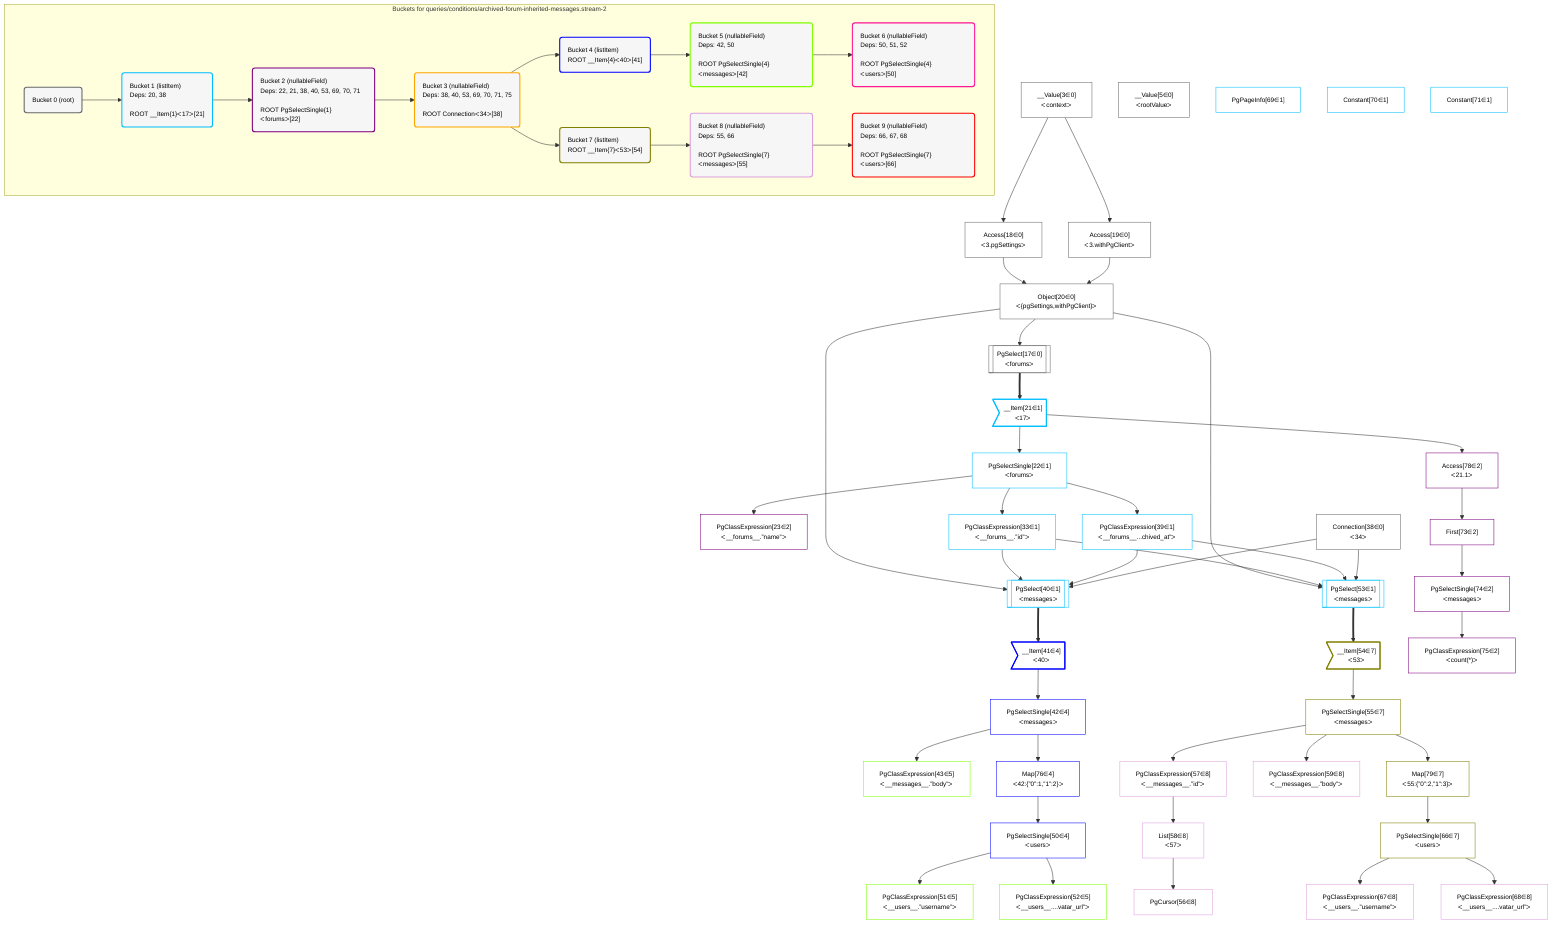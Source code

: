 %%{init: {'themeVariables': { 'fontSize': '12px'}}}%%
graph TD
    classDef path fill:#eee,stroke:#000,color:#000
    classDef plan fill:#fff,stroke-width:1px,color:#000
    classDef itemplan fill:#fff,stroke-width:2px,color:#000
    classDef sideeffectplan fill:#f00,stroke-width:2px,color:#000
    classDef bucket fill:#f6f6f6,color:#000,stroke-width:2px,text-align:left


    %% define steps
    __Value3["__Value[3∈0]<br />ᐸcontextᐳ"]:::plan
    __Value5["__Value[5∈0]<br />ᐸrootValueᐳ"]:::plan
    Access18["Access[18∈0]<br />ᐸ3.pgSettingsᐳ"]:::plan
    Access19["Access[19∈0]<br />ᐸ3.withPgClientᐳ"]:::plan
    Object20["Object[20∈0]<br />ᐸ{pgSettings,withPgClient}ᐳ"]:::plan
    PgSelect17[["PgSelect[17∈0]<br />ᐸforumsᐳ"]]:::plan
    __Item21>"__Item[21∈1]<br />ᐸ17ᐳ"]:::itemplan
    PgSelectSingle22["PgSelectSingle[22∈1]<br />ᐸforumsᐳ"]:::plan
    PgClassExpression23["PgClassExpression[23∈2]<br />ᐸ__forums__.”name”ᐳ"]:::plan
    PgClassExpression33["PgClassExpression[33∈1]<br />ᐸ__forums__.”id”ᐳ"]:::plan
    Connection38["Connection[38∈0]<br />ᐸ34ᐳ"]:::plan
    PgClassExpression39["PgClassExpression[39∈1]<br />ᐸ__forums__...chived_at”ᐳ"]:::plan
    PgSelect40[["PgSelect[40∈1]<br />ᐸmessagesᐳ"]]:::plan
    __Item41>"__Item[41∈4]<br />ᐸ40ᐳ"]:::itemplan
    PgSelectSingle42["PgSelectSingle[42∈4]<br />ᐸmessagesᐳ"]:::plan
    PgClassExpression43["PgClassExpression[43∈5]<br />ᐸ__messages__.”body”ᐳ"]:::plan
    Map76["Map[76∈4]<br />ᐸ42:{”0”:1,”1”:2}ᐳ"]:::plan
    PgSelectSingle50["PgSelectSingle[50∈4]<br />ᐸusersᐳ"]:::plan
    PgClassExpression51["PgClassExpression[51∈5]<br />ᐸ__users__.”username”ᐳ"]:::plan
    PgClassExpression52["PgClassExpression[52∈5]<br />ᐸ__users__....vatar_url”ᐳ"]:::plan
    PgSelect53[["PgSelect[53∈1]<br />ᐸmessagesᐳ"]]:::plan
    __Item54>"__Item[54∈7]<br />ᐸ53ᐳ"]:::itemplan
    PgSelectSingle55["PgSelectSingle[55∈7]<br />ᐸmessagesᐳ"]:::plan
    PgClassExpression57["PgClassExpression[57∈8]<br />ᐸ__messages__.”id”ᐳ"]:::plan
    List58["List[58∈8]<br />ᐸ57ᐳ"]:::plan
    PgCursor56["PgCursor[56∈8]"]:::plan
    PgClassExpression59["PgClassExpression[59∈8]<br />ᐸ__messages__.”body”ᐳ"]:::plan
    Map79["Map[79∈7]<br />ᐸ55:{”0”:2,”1”:3}ᐳ"]:::plan
    PgSelectSingle66["PgSelectSingle[66∈7]<br />ᐸusersᐳ"]:::plan
    PgClassExpression67["PgClassExpression[67∈8]<br />ᐸ__users__.”username”ᐳ"]:::plan
    PgClassExpression68["PgClassExpression[68∈8]<br />ᐸ__users__....vatar_url”ᐳ"]:::plan
    PgPageInfo69["PgPageInfo[69∈1]"]:::plan
    Constant70["Constant[70∈1]"]:::plan
    Constant71["Constant[71∈1]"]:::plan
    Access78["Access[78∈2]<br />ᐸ21.1ᐳ"]:::plan
    First73["First[73∈2]"]:::plan
    PgSelectSingle74["PgSelectSingle[74∈2]<br />ᐸmessagesᐳ"]:::plan
    PgClassExpression75["PgClassExpression[75∈2]<br />ᐸcount(*)ᐳ"]:::plan

    %% plan dependencies
    __Value3 --> Access18
    __Value3 --> Access19
    Access18 & Access19 --> Object20
    Object20 --> PgSelect17
    PgSelect17 ==> __Item21
    __Item21 --> PgSelectSingle22
    PgSelectSingle22 --> PgClassExpression23
    PgSelectSingle22 --> PgClassExpression33
    PgSelectSingle22 --> PgClassExpression39
    Object20 & PgClassExpression33 & PgClassExpression39 & Connection38 --> PgSelect40
    PgSelect40 ==> __Item41
    __Item41 --> PgSelectSingle42
    PgSelectSingle42 --> PgClassExpression43
    PgSelectSingle42 --> Map76
    Map76 --> PgSelectSingle50
    PgSelectSingle50 --> PgClassExpression51
    PgSelectSingle50 --> PgClassExpression52
    Object20 & PgClassExpression33 & PgClassExpression39 & Connection38 --> PgSelect53
    PgSelect53 ==> __Item54
    __Item54 --> PgSelectSingle55
    PgSelectSingle55 --> PgClassExpression57
    PgClassExpression57 --> List58
    List58 --> PgCursor56
    PgSelectSingle55 --> PgClassExpression59
    PgSelectSingle55 --> Map79
    Map79 --> PgSelectSingle66
    PgSelectSingle66 --> PgClassExpression67
    PgSelectSingle66 --> PgClassExpression68
    __Item21 --> Access78
    Access78 --> First73
    First73 --> PgSelectSingle74
    PgSelectSingle74 --> PgClassExpression75

    subgraph "Buckets for queries/conditions/archived-forum-inherited-messages.stream-2"
    Bucket0("Bucket 0 (root)"):::bucket
    classDef bucket0 stroke:#696969
    class Bucket0,__Value3,__Value5,PgSelect17,Access18,Access19,Object20,Connection38 bucket0
    Bucket1("Bucket 1 (listItem)<br />Deps: 20, 38<br /><br />ROOT __Item{1}ᐸ17ᐳ[21]"):::bucket
    classDef bucket1 stroke:#00bfff
    class Bucket1,__Item21,PgSelectSingle22,PgClassExpression33,PgClassExpression39,PgSelect40,PgSelect53,PgPageInfo69,Constant70,Constant71 bucket1
    Bucket2("Bucket 2 (nullableField)<br />Deps: 22, 21, 38, 40, 53, 69, 70, 71<br /><br />ROOT PgSelectSingle{1}ᐸforumsᐳ[22]"):::bucket
    classDef bucket2 stroke:#7f007f
    class Bucket2,PgClassExpression23,First73,PgSelectSingle74,PgClassExpression75,Access78 bucket2
    Bucket3("Bucket 3 (nullableField)<br />Deps: 38, 40, 53, 69, 70, 71, 75<br /><br />ROOT Connectionᐸ34ᐳ[38]"):::bucket
    classDef bucket3 stroke:#ffa500
    class Bucket3 bucket3
    Bucket4("Bucket 4 (listItem)<br />ROOT __Item{4}ᐸ40ᐳ[41]"):::bucket
    classDef bucket4 stroke:#0000ff
    class Bucket4,__Item41,PgSelectSingle42,PgSelectSingle50,Map76 bucket4
    Bucket5("Bucket 5 (nullableField)<br />Deps: 42, 50<br /><br />ROOT PgSelectSingle{4}ᐸmessagesᐳ[42]"):::bucket
    classDef bucket5 stroke:#7fff00
    class Bucket5,PgClassExpression43,PgClassExpression51,PgClassExpression52 bucket5
    Bucket6("Bucket 6 (nullableField)<br />Deps: 50, 51, 52<br /><br />ROOT PgSelectSingle{4}ᐸusersᐳ[50]"):::bucket
    classDef bucket6 stroke:#ff1493
    class Bucket6 bucket6
    Bucket7("Bucket 7 (listItem)<br />ROOT __Item{7}ᐸ53ᐳ[54]"):::bucket
    classDef bucket7 stroke:#808000
    class Bucket7,__Item54,PgSelectSingle55,PgSelectSingle66,Map79 bucket7
    Bucket8("Bucket 8 (nullableField)<br />Deps: 55, 66<br /><br />ROOT PgSelectSingle{7}ᐸmessagesᐳ[55]"):::bucket
    classDef bucket8 stroke:#dda0dd
    class Bucket8,PgCursor56,PgClassExpression57,List58,PgClassExpression59,PgClassExpression67,PgClassExpression68 bucket8
    Bucket9("Bucket 9 (nullableField)<br />Deps: 66, 67, 68<br /><br />ROOT PgSelectSingle{7}ᐸusersᐳ[66]"):::bucket
    classDef bucket9 stroke:#ff0000
    class Bucket9 bucket9
    Bucket0 --> Bucket1
    Bucket1 --> Bucket2
    Bucket2 --> Bucket3
    Bucket3 --> Bucket4 & Bucket7
    Bucket4 --> Bucket5
    Bucket5 --> Bucket6
    Bucket7 --> Bucket8
    Bucket8 --> Bucket9
    end